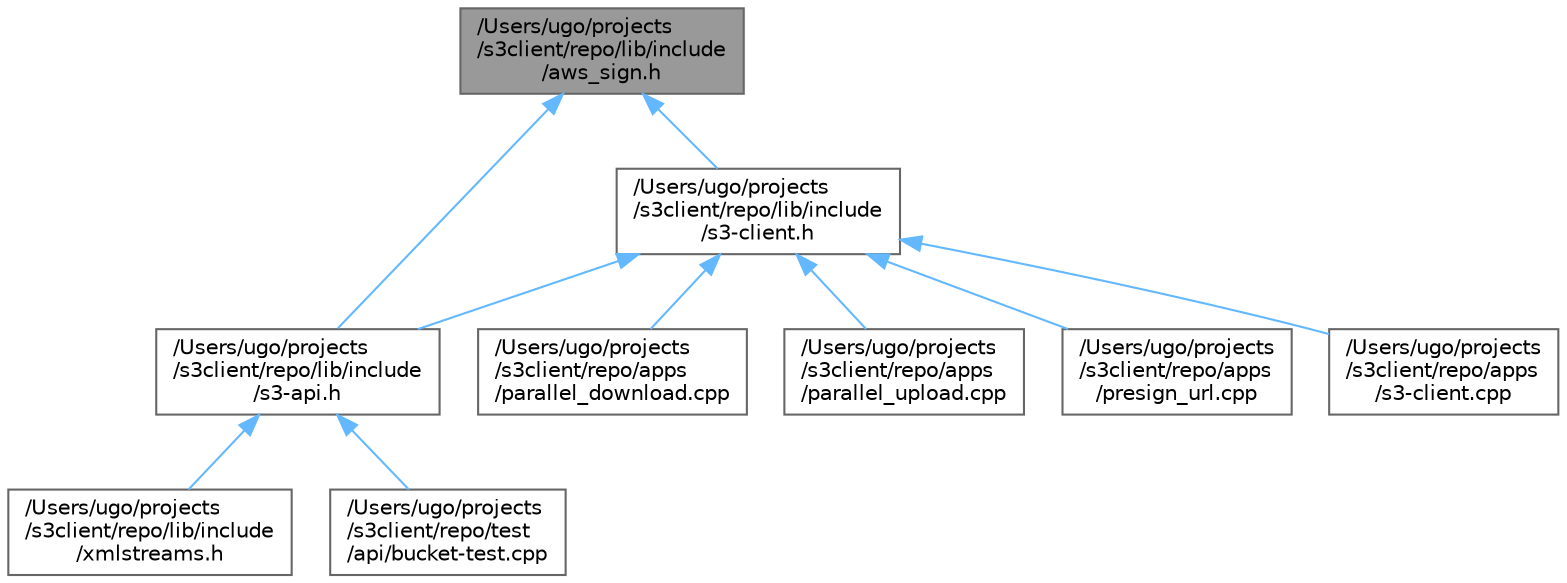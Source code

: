 digraph "/Users/ugo/projects/s3client/repo/lib/include/aws_sign.h"
{
 // INTERACTIVE_SVG=YES
 // LATEX_PDF_SIZE
  bgcolor="transparent";
  edge [fontname=Helvetica,fontsize=10,labelfontname=Helvetica,labelfontsize=10];
  node [fontname=Helvetica,fontsize=10,shape=box,height=0.2,width=0.4];
  Node1 [id="Node000001",label="/Users/ugo/projects\l/s3client/repo/lib/include\l/aws_sign.h",height=0.2,width=0.4,color="gray40", fillcolor="grey60", style="filled", fontcolor="black",tooltip="Public interface to signing URLs and HTTP headers with the S3v4 protocol standard."];
  Node1 -> Node2 [id="edge1_Node000001_Node000002",dir="back",color="steelblue1",style="solid",tooltip=" "];
  Node2 [id="Node000002",label="/Users/ugo/projects\l/s3client/repo/lib/include\l/s3-api.h",height=0.2,width=0.4,color="grey40", fillcolor="white", style="filled",URL="$s3-api_8h.html",tooltip="declarations of S3Api class."];
  Node2 -> Node3 [id="edge2_Node000002_Node000003",dir="back",color="steelblue1",style="solid",tooltip=" "];
  Node3 [id="Node000003",label="/Users/ugo/projects\l/s3client/repo/lib/include\l/xmlstreams.h",height=0.2,width=0.4,color="grey40", fillcolor="white", style="filled",URL="$xmlstreams_8h.html",tooltip="xml parser and generator."];
  Node2 -> Node4 [id="edge3_Node000002_Node000004",dir="back",color="steelblue1",style="solid",tooltip=" "];
  Node4 [id="Node000004",label="/Users/ugo/projects\l/s3client/repo/test\l/api/bucket-test.cpp",height=0.2,width=0.4,color="grey40", fillcolor="white", style="filled",URL="$bucket-test_8cpp.html",tooltip="bucket tests"];
  Node1 -> Node5 [id="edge4_Node000001_Node000005",dir="back",color="steelblue1",style="solid",tooltip=" "];
  Node5 [id="Node000005",label="/Users/ugo/projects\l/s3client/repo/lib/include\l/s3-client.h",height=0.2,width=0.4,color="grey40", fillcolor="white", style="filled",URL="$s3-client_8h.html",tooltip="declaration of functions and data types for sending S3 requests, signing URLs and downloading and upl..."];
  Node5 -> Node6 [id="edge5_Node000005_Node000006",dir="back",color="steelblue1",style="solid",tooltip=" "];
  Node6 [id="Node000006",label="/Users/ugo/projects\l/s3client/repo/apps\l/parallel_download.cpp",height=0.2,width=0.4,color="grey40", fillcolor="white", style="filled",URL="$parallel__download_8cpp.html",tooltip="Parallel object download download from S3 service."];
  Node5 -> Node7 [id="edge6_Node000005_Node000007",dir="back",color="steelblue1",style="solid",tooltip=" "];
  Node7 [id="Node000007",label="/Users/ugo/projects\l/s3client/repo/apps\l/parallel_upload.cpp",height=0.2,width=0.4,color="grey40", fillcolor="white", style="filled",URL="$parallel__upload_8cpp.html",tooltip="Parallel upload to S3 service."];
  Node5 -> Node8 [id="edge7_Node000005_Node000008",dir="back",color="steelblue1",style="solid",tooltip=" "];
  Node8 [id="Node000008",label="/Users/ugo/projects\l/s3client/repo/apps\l/presign_url.cpp",height=0.2,width=0.4,color="grey40", fillcolor="white", style="filled",URL="$presign__url_8cpp.html",tooltip="Presign URL."];
  Node5 -> Node9 [id="edge8_Node000005_Node000009",dir="back",color="steelblue1",style="solid",tooltip=" "];
  Node9 [id="Node000009",label="/Users/ugo/projects\l/s3client/repo/apps\l/s3-client.cpp",height=0.2,width=0.4,color="grey40", fillcolor="white", style="filled",URL="$apps_2s3-client_8cpp.html",tooltip="Send S3v4-signed requests to S3 andpoint and print raw responses."];
  Node5 -> Node2 [id="edge9_Node000005_Node000002",dir="back",color="steelblue1",style="solid",tooltip=" "];
}
